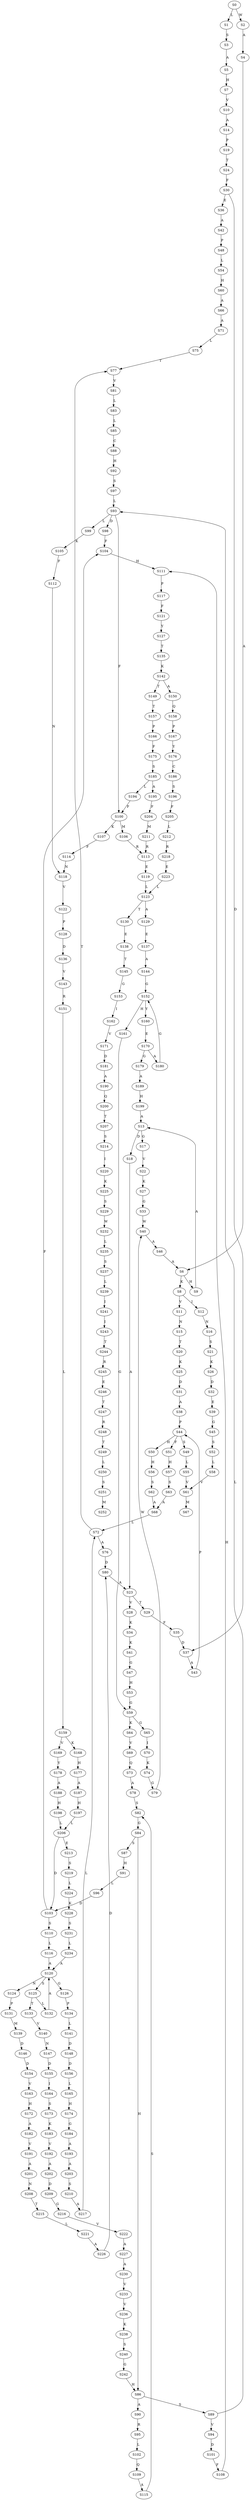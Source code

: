 strict digraph  {
	S0 -> S1 [ label = L ];
	S0 -> S2 [ label = W ];
	S1 -> S3 [ label = S ];
	S2 -> S4 [ label = A ];
	S3 -> S5 [ label = A ];
	S4 -> S6 [ label = A ];
	S5 -> S7 [ label = H ];
	S6 -> S8 [ label = K ];
	S6 -> S9 [ label = H ];
	S7 -> S10 [ label = V ];
	S8 -> S11 [ label = V ];
	S8 -> S12 [ label = I ];
	S9 -> S13 [ label = A ];
	S10 -> S14 [ label = A ];
	S11 -> S15 [ label = N ];
	S12 -> S16 [ label = N ];
	S13 -> S17 [ label = G ];
	S13 -> S18 [ label = D ];
	S14 -> S19 [ label = P ];
	S15 -> S20 [ label = T ];
	S16 -> S21 [ label = S ];
	S17 -> S22 [ label = V ];
	S18 -> S23 [ label = A ];
	S19 -> S24 [ label = T ];
	S20 -> S25 [ label = K ];
	S21 -> S26 [ label = K ];
	S22 -> S27 [ label = K ];
	S23 -> S28 [ label = V ];
	S23 -> S29 [ label = T ];
	S24 -> S30 [ label = F ];
	S25 -> S31 [ label = D ];
	S26 -> S32 [ label = D ];
	S27 -> S33 [ label = G ];
	S28 -> S34 [ label = K ];
	S29 -> S35 [ label = F ];
	S30 -> S36 [ label = E ];
	S30 -> S37 [ label = D ];
	S31 -> S38 [ label = A ];
	S32 -> S39 [ label = E ];
	S33 -> S40 [ label = W ];
	S34 -> S41 [ label = K ];
	S35 -> S37 [ label = D ];
	S36 -> S42 [ label = A ];
	S37 -> S43 [ label = A ];
	S38 -> S44 [ label = P ];
	S39 -> S45 [ label = G ];
	S40 -> S46 [ label = A ];
	S41 -> S47 [ label = G ];
	S42 -> S48 [ label = P ];
	S43 -> S44 [ label = P ];
	S44 -> S49 [ label = S ];
	S44 -> S50 [ label = H ];
	S44 -> S51 [ label = F ];
	S45 -> S52 [ label = S ];
	S46 -> S6 [ label = A ];
	S47 -> S53 [ label = H ];
	S48 -> S54 [ label = L ];
	S49 -> S55 [ label = L ];
	S50 -> S56 [ label = H ];
	S51 -> S57 [ label = H ];
	S52 -> S58 [ label = L ];
	S53 -> S59 [ label = G ];
	S54 -> S60 [ label = H ];
	S55 -> S61 [ label = V ];
	S56 -> S62 [ label = S ];
	S57 -> S63 [ label = S ];
	S58 -> S61 [ label = V ];
	S59 -> S64 [ label = K ];
	S59 -> S65 [ label = G ];
	S60 -> S66 [ label = A ];
	S61 -> S67 [ label = M ];
	S62 -> S68 [ label = A ];
	S63 -> S68 [ label = A ];
	S64 -> S69 [ label = V ];
	S65 -> S70 [ label = I ];
	S66 -> S71 [ label = A ];
	S68 -> S72 [ label = L ];
	S69 -> S73 [ label = Q ];
	S70 -> S74 [ label = K ];
	S71 -> S75 [ label = L ];
	S72 -> S76 [ label = A ];
	S72 -> S77 [ label = T ];
	S73 -> S78 [ label = A ];
	S74 -> S79 [ label = G ];
	S75 -> S77 [ label = T ];
	S76 -> S80 [ label = D ];
	S77 -> S81 [ label = V ];
	S78 -> S82 [ label = S ];
	S79 -> S40 [ label = W ];
	S80 -> S23 [ label = A ];
	S81 -> S83 [ label = L ];
	S82 -> S84 [ label = G ];
	S83 -> S85 [ label = L ];
	S84 -> S86 [ label = H ];
	S84 -> S87 [ label = S ];
	S85 -> S88 [ label = C ];
	S86 -> S89 [ label = S ];
	S86 -> S90 [ label = A ];
	S87 -> S91 [ label = H ];
	S88 -> S92 [ label = H ];
	S89 -> S93 [ label = L ];
	S89 -> S94 [ label = V ];
	S90 -> S95 [ label = R ];
	S91 -> S96 [ label = L ];
	S92 -> S97 [ label = S ];
	S93 -> S98 [ label = D ];
	S93 -> S99 [ label = L ];
	S93 -> S100 [ label = F ];
	S94 -> S101 [ label = D ];
	S95 -> S102 [ label = L ];
	S96 -> S103 [ label = D ];
	S97 -> S93 [ label = L ];
	S98 -> S104 [ label = F ];
	S99 -> S105 [ label = K ];
	S100 -> S106 [ label = M ];
	S100 -> S107 [ label = K ];
	S101 -> S108 [ label = F ];
	S102 -> S109 [ label = Q ];
	S103 -> S110 [ label = S ];
	S103 -> S104 [ label = F ];
	S104 -> S111 [ label = H ];
	S105 -> S112 [ label = F ];
	S106 -> S113 [ label = R ];
	S107 -> S114 [ label = F ];
	S108 -> S111 [ label = H ];
	S109 -> S115 [ label = A ];
	S110 -> S116 [ label = L ];
	S111 -> S117 [ label = P ];
	S112 -> S118 [ label = N ];
	S113 -> S119 [ label = E ];
	S114 -> S118 [ label = N ];
	S115 -> S82 [ label = S ];
	S116 -> S120 [ label = A ];
	S117 -> S121 [ label = F ];
	S118 -> S122 [ label = V ];
	S119 -> S123 [ label = L ];
	S120 -> S124 [ label = N ];
	S120 -> S125 [ label = S ];
	S120 -> S126 [ label = G ];
	S121 -> S127 [ label = Y ];
	S122 -> S128 [ label = P ];
	S123 -> S129 [ label = A ];
	S123 -> S130 [ label = T ];
	S124 -> S131 [ label = P ];
	S125 -> S132 [ label = L ];
	S125 -> S133 [ label = T ];
	S126 -> S134 [ label = P ];
	S127 -> S135 [ label = T ];
	S128 -> S136 [ label = D ];
	S129 -> S137 [ label = E ];
	S130 -> S138 [ label = E ];
	S131 -> S139 [ label = M ];
	S132 -> S120 [ label = A ];
	S133 -> S140 [ label = V ];
	S134 -> S141 [ label = L ];
	S135 -> S142 [ label = K ];
	S136 -> S143 [ label = V ];
	S137 -> S144 [ label = A ];
	S138 -> S145 [ label = T ];
	S139 -> S146 [ label = D ];
	S140 -> S147 [ label = N ];
	S141 -> S148 [ label = D ];
	S142 -> S149 [ label = T ];
	S142 -> S150 [ label = A ];
	S143 -> S151 [ label = R ];
	S144 -> S152 [ label = G ];
	S145 -> S153 [ label = G ];
	S146 -> S154 [ label = D ];
	S147 -> S155 [ label = D ];
	S148 -> S156 [ label = D ];
	S149 -> S157 [ label = T ];
	S150 -> S158 [ label = Q ];
	S151 -> S159 [ label = L ];
	S152 -> S160 [ label = Y ];
	S152 -> S161 [ label = H ];
	S153 -> S162 [ label = I ];
	S154 -> S163 [ label = V ];
	S155 -> S164 [ label = I ];
	S156 -> S165 [ label = L ];
	S157 -> S166 [ label = P ];
	S158 -> S167 [ label = P ];
	S159 -> S168 [ label = K ];
	S159 -> S169 [ label = V ];
	S160 -> S170 [ label = E ];
	S161 -> S59 [ label = G ];
	S162 -> S171 [ label = V ];
	S163 -> S172 [ label = H ];
	S164 -> S173 [ label = S ];
	S165 -> S174 [ label = H ];
	S166 -> S175 [ label = F ];
	S167 -> S176 [ label = Y ];
	S168 -> S177 [ label = H ];
	S169 -> S178 [ label = Y ];
	S170 -> S179 [ label = G ];
	S170 -> S180 [ label = A ];
	S171 -> S181 [ label = D ];
	S172 -> S182 [ label = A ];
	S173 -> S183 [ label = K ];
	S174 -> S184 [ label = G ];
	S175 -> S185 [ label = S ];
	S176 -> S186 [ label = C ];
	S177 -> S187 [ label = A ];
	S178 -> S188 [ label = A ];
	S179 -> S189 [ label = A ];
	S180 -> S152 [ label = G ];
	S181 -> S190 [ label = A ];
	S182 -> S191 [ label = V ];
	S183 -> S192 [ label = V ];
	S184 -> S193 [ label = A ];
	S185 -> S194 [ label = L ];
	S185 -> S195 [ label = A ];
	S186 -> S196 [ label = S ];
	S187 -> S197 [ label = H ];
	S188 -> S198 [ label = H ];
	S189 -> S199 [ label = H ];
	S190 -> S200 [ label = Q ];
	S191 -> S201 [ label = A ];
	S192 -> S202 [ label = A ];
	S193 -> S203 [ label = A ];
	S194 -> S100 [ label = F ];
	S195 -> S204 [ label = F ];
	S196 -> S205 [ label = F ];
	S197 -> S206 [ label = L ];
	S198 -> S206 [ label = L ];
	S199 -> S13 [ label = A ];
	S200 -> S207 [ label = T ];
	S201 -> S208 [ label = N ];
	S202 -> S209 [ label = D ];
	S203 -> S210 [ label = S ];
	S204 -> S211 [ label = M ];
	S205 -> S212 [ label = L ];
	S206 -> S103 [ label = D ];
	S206 -> S213 [ label = E ];
	S207 -> S214 [ label = S ];
	S208 -> S215 [ label = T ];
	S209 -> S216 [ label = G ];
	S210 -> S217 [ label = A ];
	S211 -> S113 [ label = R ];
	S212 -> S218 [ label = R ];
	S213 -> S219 [ label = S ];
	S214 -> S220 [ label = I ];
	S215 -> S221 [ label = L ];
	S216 -> S222 [ label = V ];
	S217 -> S72 [ label = L ];
	S218 -> S223 [ label = E ];
	S219 -> S224 [ label = L ];
	S220 -> S225 [ label = K ];
	S221 -> S226 [ label = A ];
	S222 -> S227 [ label = A ];
	S223 -> S123 [ label = L ];
	S224 -> S228 [ label = K ];
	S225 -> S229 [ label = S ];
	S226 -> S80 [ label = D ];
	S227 -> S230 [ label = A ];
	S228 -> S231 [ label = S ];
	S229 -> S232 [ label = W ];
	S230 -> S233 [ label = V ];
	S231 -> S234 [ label = L ];
	S232 -> S235 [ label = L ];
	S233 -> S236 [ label = V ];
	S234 -> S120 [ label = A ];
	S235 -> S237 [ label = S ];
	S236 -> S238 [ label = K ];
	S237 -> S239 [ label = L ];
	S238 -> S240 [ label = S ];
	S239 -> S241 [ label = I ];
	S240 -> S242 [ label = G ];
	S241 -> S243 [ label = I ];
	S242 -> S86 [ label = H ];
	S243 -> S244 [ label = T ];
	S244 -> S245 [ label = R ];
	S245 -> S246 [ label = E ];
	S246 -> S247 [ label = T ];
	S247 -> S248 [ label = R ];
	S248 -> S249 [ label = T ];
	S249 -> S250 [ label = L ];
	S250 -> S251 [ label = S ];
	S251 -> S252 [ label = M ];
}
